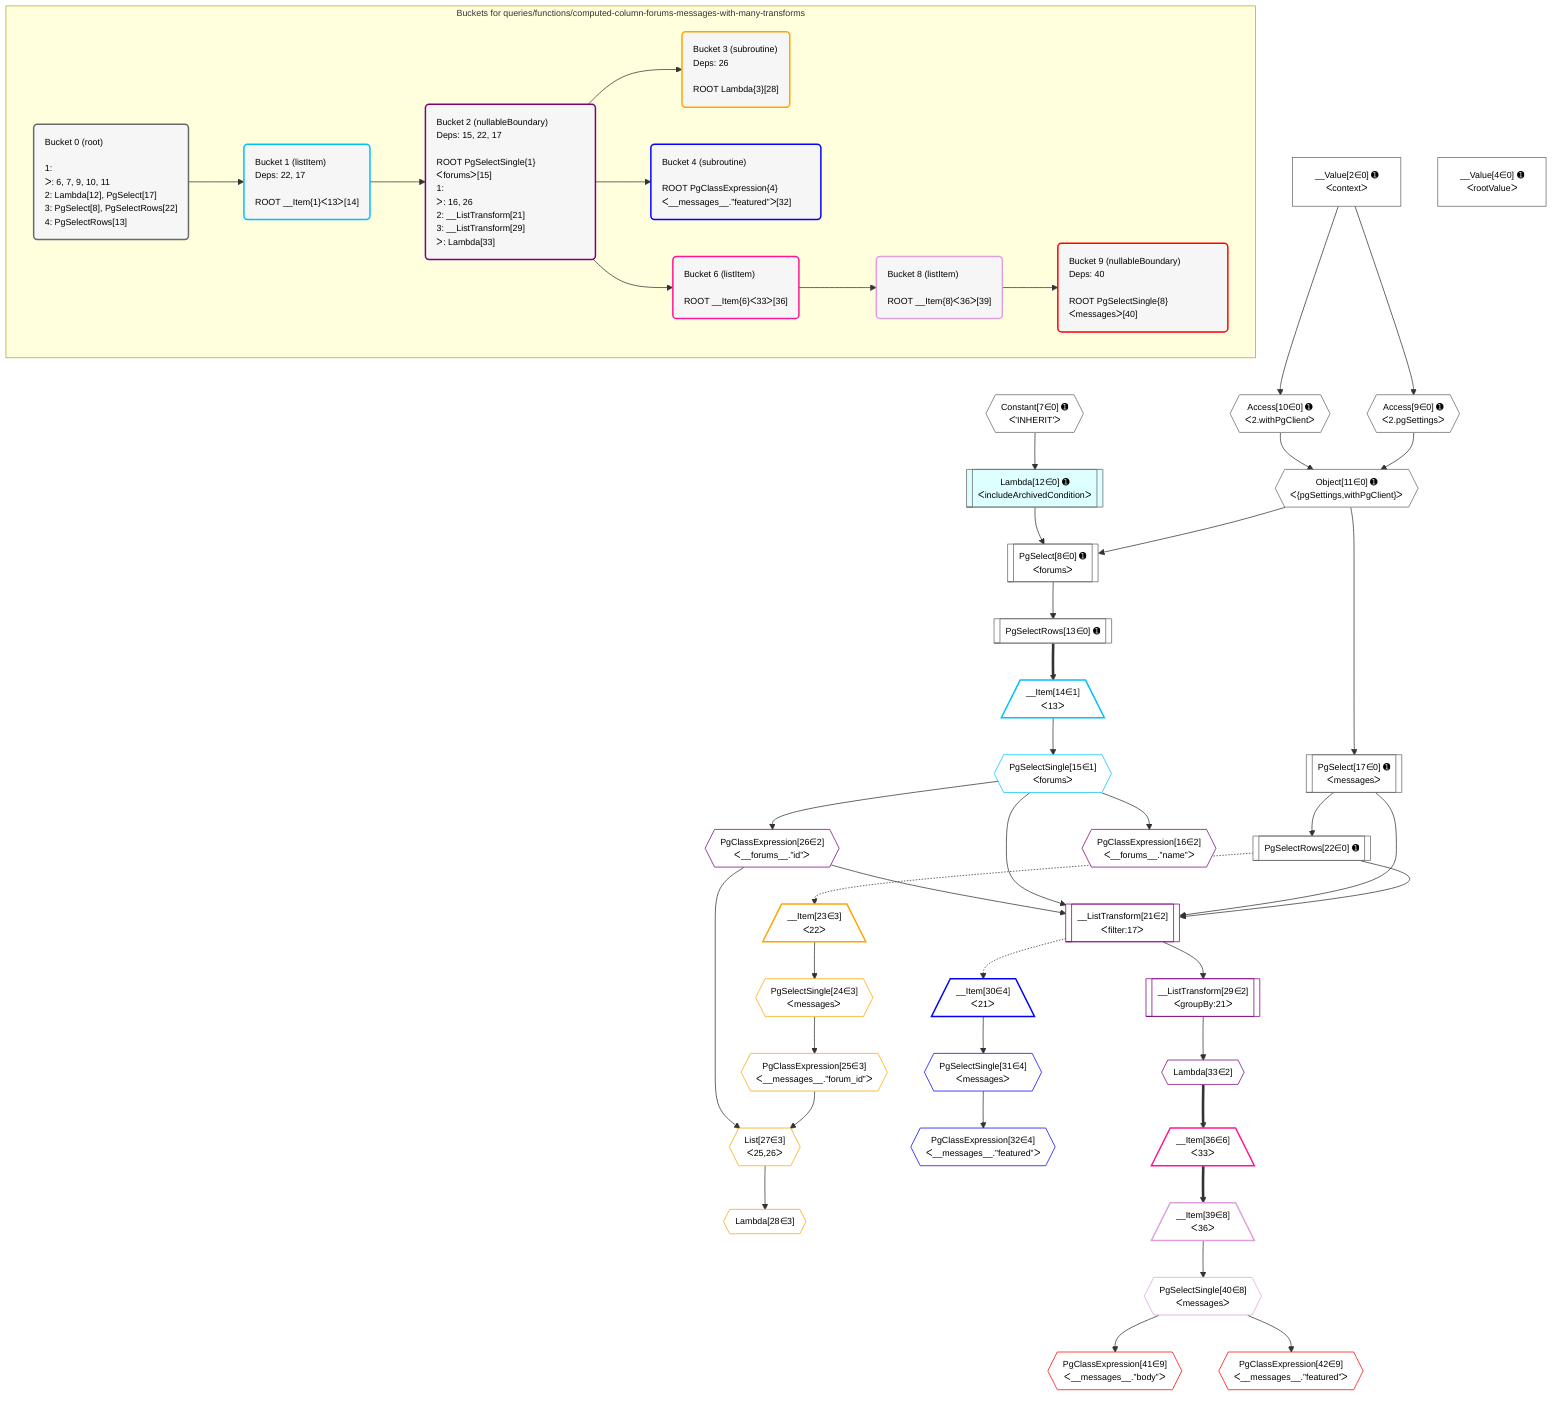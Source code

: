 %%{init: {'themeVariables': { 'fontSize': '12px'}}}%%
graph TD
    classDef path fill:#eee,stroke:#000,color:#000
    classDef plan fill:#fff,stroke-width:1px,color:#000
    classDef itemplan fill:#fff,stroke-width:2px,color:#000
    classDef unbatchedplan fill:#dff,stroke-width:1px,color:#000
    classDef sideeffectplan fill:#fcc,stroke-width:2px,color:#000
    classDef bucket fill:#f6f6f6,color:#000,stroke-width:2px,text-align:left


    %% plan dependencies
    PgSelect8[["PgSelect[8∈0] ➊<br />ᐸforumsᐳ"]]:::plan
    Object11{{"Object[11∈0] ➊<br />ᐸ{pgSettings,withPgClient}ᐳ"}}:::plan
    Lambda12[["Lambda[12∈0] ➊<br />ᐸincludeArchivedConditionᐳ"]]:::unbatchedplan
    Object11 & Lambda12 --> PgSelect8
    Access9{{"Access[9∈0] ➊<br />ᐸ2.pgSettingsᐳ"}}:::plan
    Access10{{"Access[10∈0] ➊<br />ᐸ2.withPgClientᐳ"}}:::plan
    Access9 & Access10 --> Object11
    __Value2["__Value[2∈0] ➊<br />ᐸcontextᐳ"]:::plan
    __Value2 --> Access9
    __Value2 --> Access10
    Constant7{{"Constant[7∈0] ➊<br />ᐸ'INHERIT'ᐳ"}}:::plan
    Constant7 --> Lambda12
    PgSelectRows13[["PgSelectRows[13∈0] ➊"]]:::plan
    PgSelect8 --> PgSelectRows13
    PgSelect17[["PgSelect[17∈0] ➊<br />ᐸmessagesᐳ"]]:::plan
    Object11 --> PgSelect17
    PgSelectRows22[["PgSelectRows[22∈0] ➊"]]:::plan
    PgSelect17 --> PgSelectRows22
    __Value4["__Value[4∈0] ➊<br />ᐸrootValueᐳ"]:::plan
    __Item14[/"__Item[14∈1]<br />ᐸ13ᐳ"\]:::itemplan
    PgSelectRows13 ==> __Item14
    PgSelectSingle15{{"PgSelectSingle[15∈1]<br />ᐸforumsᐳ"}}:::plan
    __Item14 --> PgSelectSingle15
    __ListTransform21[["__ListTransform[21∈2]<br />ᐸfilter:17ᐳ"]]:::plan
    PgClassExpression26{{"PgClassExpression[26∈2]<br />ᐸ__forums__.”id”ᐳ"}}:::plan
    PgSelectRows22 & PgSelect17 & PgSelectSingle15 & PgClassExpression26 --> __ListTransform21
    PgClassExpression16{{"PgClassExpression[16∈2]<br />ᐸ__forums__.”name”ᐳ"}}:::plan
    PgSelectSingle15 --> PgClassExpression16
    PgSelectSingle15 --> PgClassExpression26
    __ListTransform29[["__ListTransform[29∈2]<br />ᐸgroupBy:21ᐳ"]]:::plan
    __ListTransform21 --> __ListTransform29
    Lambda33{{"Lambda[33∈2]"}}:::plan
    __ListTransform29 --> Lambda33
    List27{{"List[27∈3]<br />ᐸ25,26ᐳ"}}:::plan
    PgClassExpression25{{"PgClassExpression[25∈3]<br />ᐸ__messages__.”forum_id”ᐳ"}}:::plan
    PgClassExpression25 & PgClassExpression26 --> List27
    __Item23[/"__Item[23∈3]<br />ᐸ22ᐳ"\]:::itemplan
    PgSelectRows22 -.-> __Item23
    PgSelectSingle24{{"PgSelectSingle[24∈3]<br />ᐸmessagesᐳ"}}:::plan
    __Item23 --> PgSelectSingle24
    PgSelectSingle24 --> PgClassExpression25
    Lambda28{{"Lambda[28∈3]"}}:::plan
    List27 --> Lambda28
    __Item30[/"__Item[30∈4]<br />ᐸ21ᐳ"\]:::itemplan
    __ListTransform21 -.-> __Item30
    PgSelectSingle31{{"PgSelectSingle[31∈4]<br />ᐸmessagesᐳ"}}:::plan
    __Item30 --> PgSelectSingle31
    PgClassExpression32{{"PgClassExpression[32∈4]<br />ᐸ__messages__.”featured”ᐳ"}}:::plan
    PgSelectSingle31 --> PgClassExpression32
    __Item36[/"__Item[36∈6]<br />ᐸ33ᐳ"\]:::itemplan
    Lambda33 ==> __Item36
    __Item39[/"__Item[39∈8]<br />ᐸ36ᐳ"\]:::itemplan
    __Item36 ==> __Item39
    PgSelectSingle40{{"PgSelectSingle[40∈8]<br />ᐸmessagesᐳ"}}:::plan
    __Item39 --> PgSelectSingle40
    PgClassExpression41{{"PgClassExpression[41∈9]<br />ᐸ__messages__.”body”ᐳ"}}:::plan
    PgSelectSingle40 --> PgClassExpression41
    PgClassExpression42{{"PgClassExpression[42∈9]<br />ᐸ__messages__.”featured”ᐳ"}}:::plan
    PgSelectSingle40 --> PgClassExpression42

    %% define steps

    subgraph "Buckets for queries/functions/computed-column-forums-messages-with-many-transforms"
    Bucket0("Bucket 0 (root)<br /><br />1: <br />ᐳ: 6, 7, 9, 10, 11<br />2: Lambda[12], PgSelect[17]<br />3: PgSelect[8], PgSelectRows[22]<br />4: PgSelectRows[13]"):::bucket
    classDef bucket0 stroke:#696969
    class Bucket0,__Value2,__Value4,Constant7,PgSelect8,Access9,Access10,Object11,Lambda12,PgSelectRows13,PgSelect17,PgSelectRows22 bucket0
    Bucket1("Bucket 1 (listItem)<br />Deps: 22, 17<br /><br />ROOT __Item{1}ᐸ13ᐳ[14]"):::bucket
    classDef bucket1 stroke:#00bfff
    class Bucket1,__Item14,PgSelectSingle15 bucket1
    Bucket2("Bucket 2 (nullableBoundary)<br />Deps: 15, 22, 17<br /><br />ROOT PgSelectSingle{1}ᐸforumsᐳ[15]<br />1: <br />ᐳ: 16, 26<br />2: __ListTransform[21]<br />3: __ListTransform[29]<br />ᐳ: Lambda[33]"):::bucket
    classDef bucket2 stroke:#7f007f
    class Bucket2,PgClassExpression16,__ListTransform21,PgClassExpression26,__ListTransform29,Lambda33 bucket2
    Bucket3("Bucket 3 (subroutine)<br />Deps: 26<br /><br />ROOT Lambda{3}[28]"):::bucket
    classDef bucket3 stroke:#ffa500
    class Bucket3,__Item23,PgSelectSingle24,PgClassExpression25,List27,Lambda28 bucket3
    Bucket4("Bucket 4 (subroutine)<br /><br />ROOT PgClassExpression{4}ᐸ__messages__.”featured”ᐳ[32]"):::bucket
    classDef bucket4 stroke:#0000ff
    class Bucket4,__Item30,PgSelectSingle31,PgClassExpression32 bucket4
    Bucket6("Bucket 6 (listItem)<br /><br />ROOT __Item{6}ᐸ33ᐳ[36]"):::bucket
    classDef bucket6 stroke:#ff1493
    class Bucket6,__Item36 bucket6
    Bucket8("Bucket 8 (listItem)<br /><br />ROOT __Item{8}ᐸ36ᐳ[39]"):::bucket
    classDef bucket8 stroke:#dda0dd
    class Bucket8,__Item39,PgSelectSingle40 bucket8
    Bucket9("Bucket 9 (nullableBoundary)<br />Deps: 40<br /><br />ROOT PgSelectSingle{8}ᐸmessagesᐳ[40]"):::bucket
    classDef bucket9 stroke:#ff0000
    class Bucket9,PgClassExpression41,PgClassExpression42 bucket9
    Bucket0 --> Bucket1
    Bucket1 --> Bucket2
    Bucket2 --> Bucket3 & Bucket4 & Bucket6
    Bucket6 --> Bucket8
    Bucket8 --> Bucket9
    end